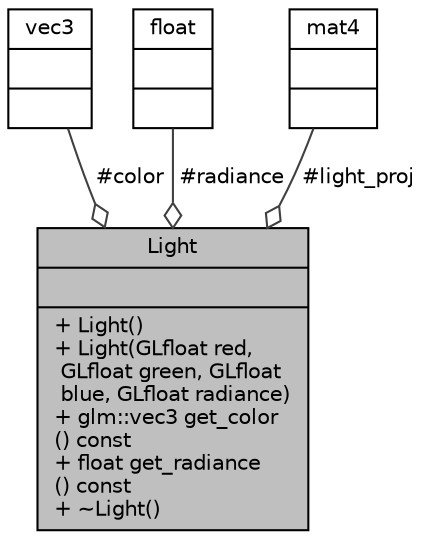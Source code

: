digraph "Light"
{
 // INTERACTIVE_SVG=YES
 // LATEX_PDF_SIZE
  bgcolor="transparent";
  edge [fontname="Helvetica",fontsize="10",labelfontname="Helvetica",labelfontsize="10"];
  node [fontname="Helvetica",fontsize="10",shape=record];
  Node1 [label="{Light\n||+  Light()\l+  Light(GLfloat red,\l GLfloat green, GLfloat\l blue, GLfloat radiance)\l+ glm::vec3 get_color\l() const\l+ float get_radiance\l() const\l+  ~Light()\l}",height=0.2,width=0.4,color="black", fillcolor="grey75", style="filled", fontcolor="black",tooltip=" "];
  Node2 -> Node1 [color="grey25",fontsize="10",style="solid",label=" #color" ,arrowhead="odiamond",fontname="Helvetica"];
  Node2 [label="{vec3\n||}",height=0.2,width=0.4,color="black",tooltip=" "];
  Node3 -> Node1 [color="grey25",fontsize="10",style="solid",label=" #radiance" ,arrowhead="odiamond",fontname="Helvetica"];
  Node3 [label="{float\n||}",height=0.2,width=0.4,color="black",tooltip=" "];
  Node4 -> Node1 [color="grey25",fontsize="10",style="solid",label=" #light_proj" ,arrowhead="odiamond",fontname="Helvetica"];
  Node4 [label="{mat4\n||}",height=0.2,width=0.4,color="black",tooltip=" "];
}
